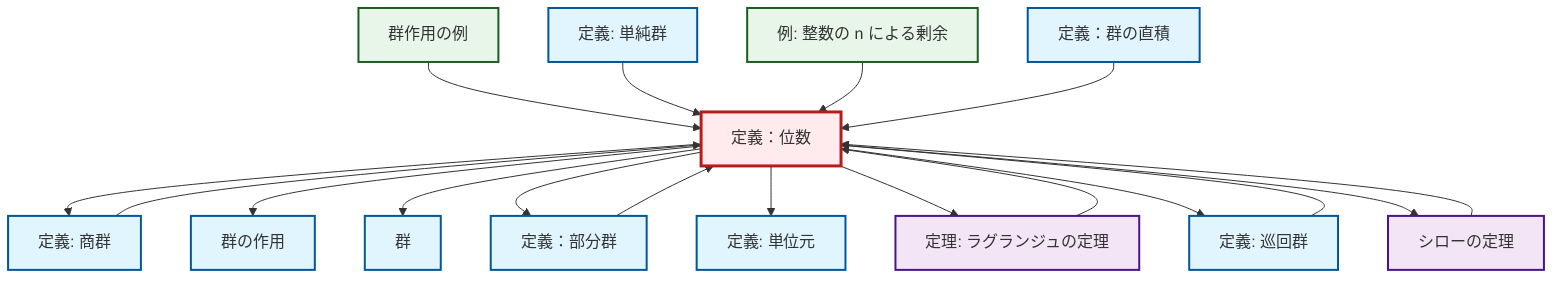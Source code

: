 graph TD
    classDef definition fill:#e1f5fe,stroke:#01579b,stroke-width:2px
    classDef theorem fill:#f3e5f5,stroke:#4a148c,stroke-width:2px
    classDef axiom fill:#fff3e0,stroke:#e65100,stroke-width:2px
    classDef example fill:#e8f5e9,stroke:#1b5e20,stroke-width:2px
    classDef current fill:#ffebee,stroke:#b71c1c,stroke-width:3px
    def-simple-group["定義: 単純群"]:::definition
    def-identity-element["定義: 単位元"]:::definition
    def-subgroup["定義：部分群"]:::definition
    def-cyclic-group["定義: 巡回群"]:::definition
    def-order["定義：位数"]:::definition
    def-group-action["群の作用"]:::definition
    thm-lagrange["定理: ラグランジュの定理"]:::theorem
    thm-sylow["シローの定理"]:::theorem
    def-quotient-group["定義: 商群"]:::definition
    ex-group-action-examples["群作用の例"]:::example
    def-direct-product["定義：群の直積"]:::definition
    def-group["群"]:::definition
    ex-quotient-integers-mod-n["例: 整数の n による剰余"]:::example
    def-order --> def-quotient-group
    ex-group-action-examples --> def-order
    def-order --> def-group-action
    def-order --> def-group
    def-order --> def-subgroup
    thm-sylow --> def-order
    def-order --> def-identity-element
    def-simple-group --> def-order
    thm-lagrange --> def-order
    def-cyclic-group --> def-order
    ex-quotient-integers-mod-n --> def-order
    def-order --> thm-lagrange
    def-quotient-group --> def-order
    def-order --> def-cyclic-group
    def-subgroup --> def-order
    def-direct-product --> def-order
    def-order --> thm-sylow
    class def-order current